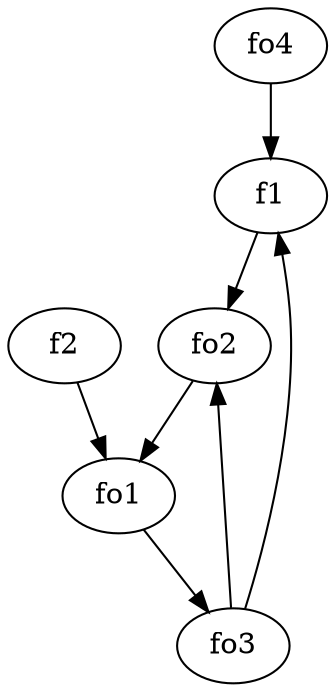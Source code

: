 strict digraph  {
f1;
f2;
fo1;
fo2;
fo3;
fo4;
f1 -> fo2  [weight=2];
f2 -> fo1  [weight=2];
fo1 -> fo3  [weight=2];
fo2 -> fo1  [weight=2];
fo3 -> f1  [weight=2];
fo3 -> fo2  [weight=2];
fo4 -> f1  [weight=2];
}
